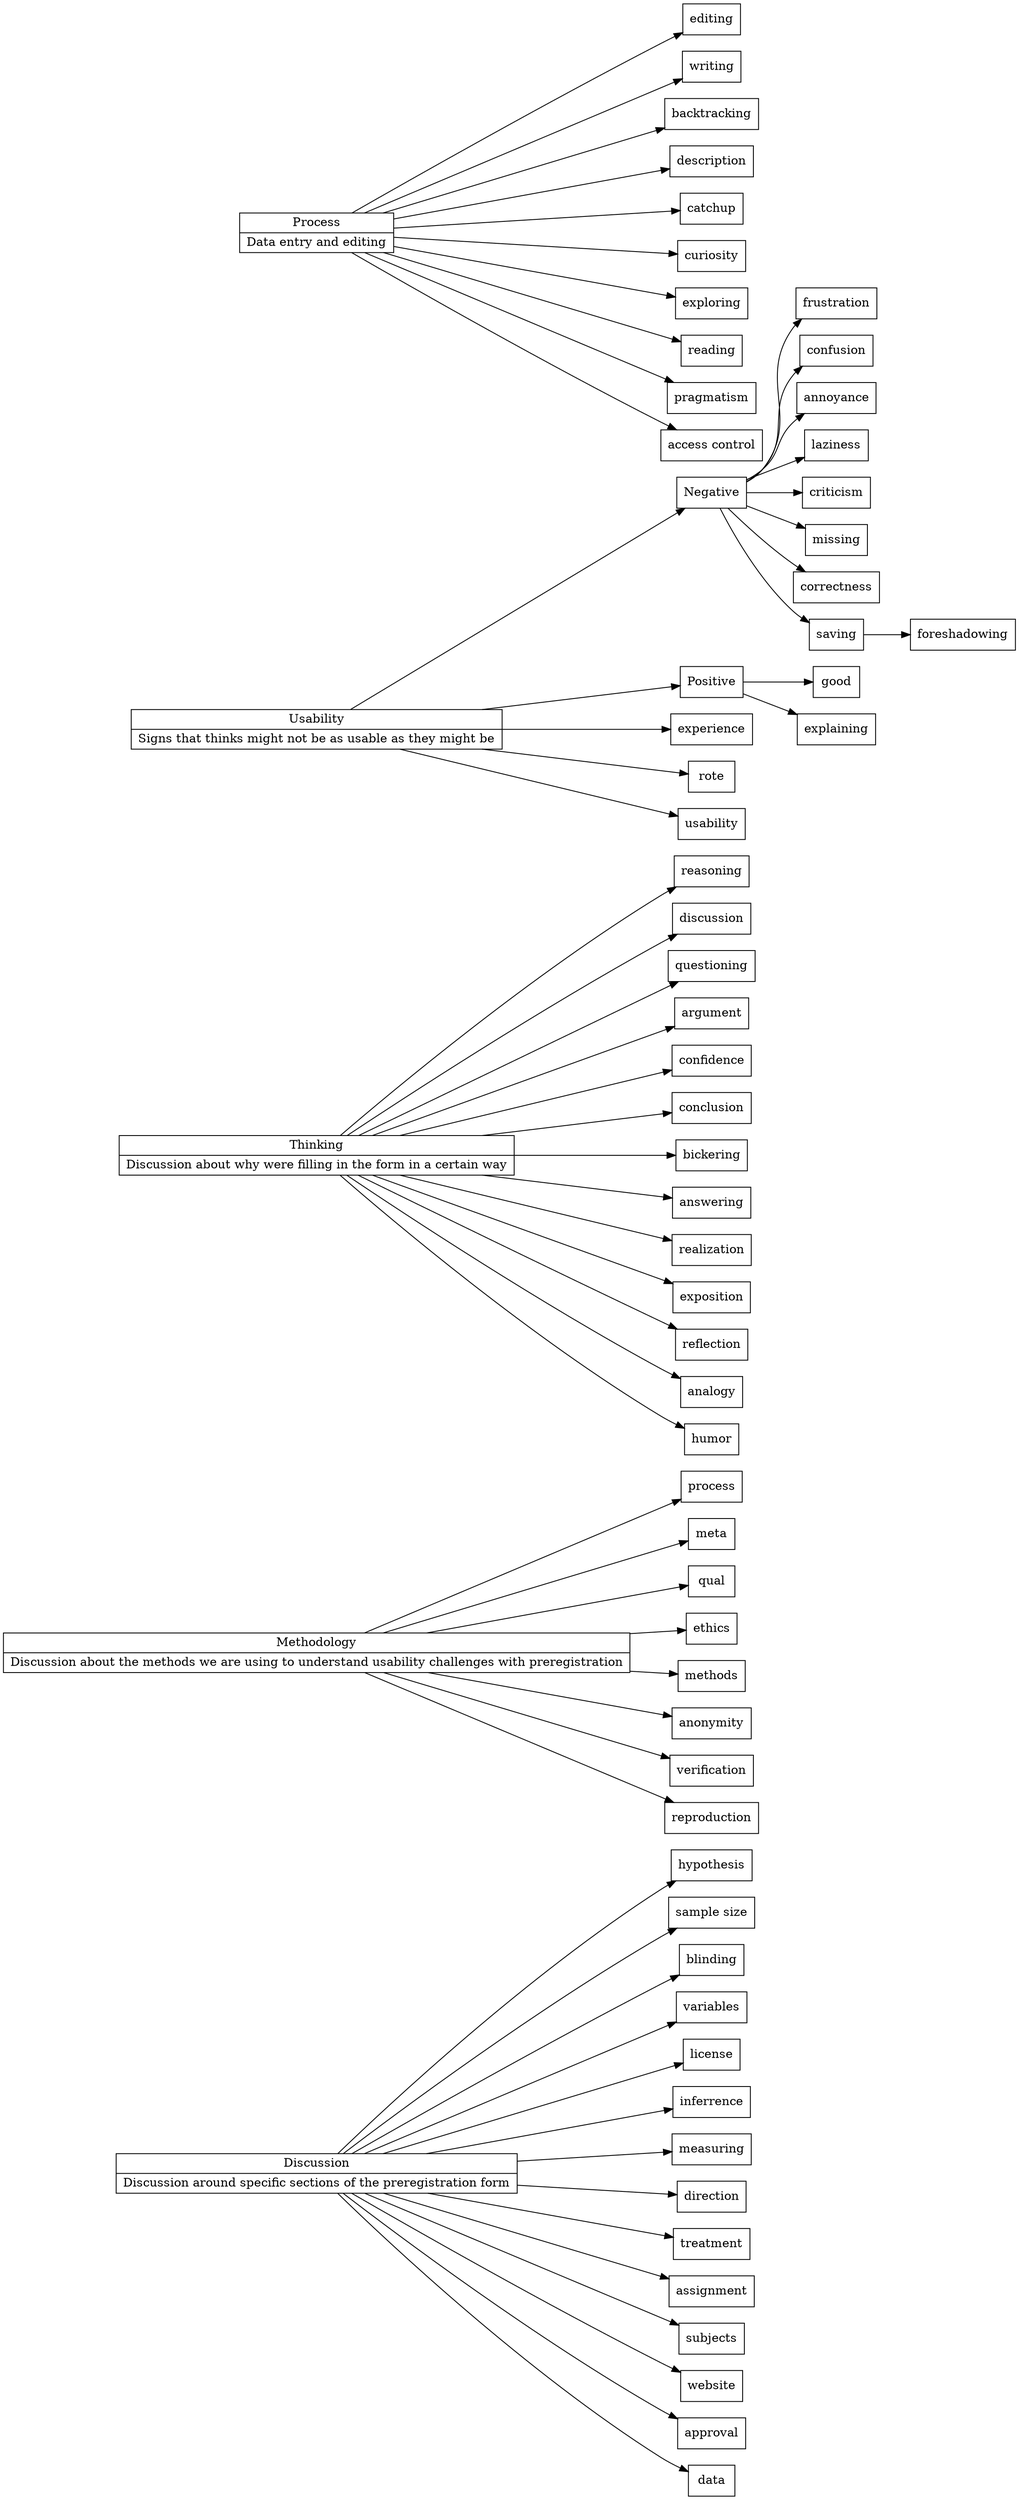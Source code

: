 digraph axial {
    graph [overlap=false, rankdir=LR]
    node [shape=record]

    "DISCUSSION" [label="Discussion|Discussion around specific sections of the preregistration form"]
    "DISCUSSION" -> {
	"hypothesis"
	"sample size"
	"blinding"
	"variables"
	"license"
	"inferrence"
	"measuring"
	"direction"
	"treatment"
	"assignment"
	"subjects"
	"website"
	"approval"
	"data"
    }

    "METHODOLOGY" [label="Methodology|Discussion about the methods we are using to understand usability challenges with preregistration"]
    "METHODOLOGY" -> {
	"process"
	"meta"
	"qual"
	"ethics"
	"methods"
	"anonymity"
	"verification"
	"reproduction"
    }

    "THINKING" [label="Thinking|Discussion about why were filling in the form in a certain way"]
    "THINKING" -> {
	reasoning
	discussion
	questioning
	argument
	confidence
	conclusion
	bickering
	answering
	realization
	exposition
	answering
	reflection
	analogy
	humor
    }

    "USABILITY" [label="Usability|Signs that thinks might not be as usable as they might be"]
    "USABILITY" -> Negative -> {
	frustration
	confusion
	annoyance
	laziness
	criticism
	missing
	correctness
	saving
    }
    saving -> foreshadowing
    "USABILITY" -> Positive -> {
	good
	explaining
    }
    "USABILITY" -> {
	experience
	rote
	usability
    }

    "PROCESS" [label="Process|Data entry and editing"]
    "PROCESS" -> {
	editing
	writing
	backtracking
	description
	catchup
	curiosity
	exploring
	reading
	pragmatism
	"access control"
    }


}

